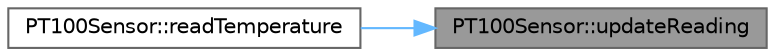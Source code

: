 digraph "PT100Sensor::updateReading"
{
 // LATEX_PDF_SIZE
  bgcolor="transparent";
  edge [fontname=Helvetica,fontsize=10,labelfontname=Helvetica,labelfontsize=10];
  node [fontname=Helvetica,fontsize=10,shape=box,height=0.2,width=0.4];
  rankdir="RL";
  Node1 [id="Node000001",label="PT100Sensor::updateReading",height=0.2,width=0.4,color="gray40", fillcolor="grey60", style="filled", fontcolor="black",tooltip="Update temperature reading from the sensor."];
  Node1 -> Node2 [id="edge1_Node000001_Node000002",dir="back",color="steelblue1",style="solid",tooltip=" "];
  Node2 [id="Node000002",label="PT100Sensor::readTemperature",height=0.2,width=0.4,color="grey40", fillcolor="white", style="filled",URL="$class_p_t100_sensor.html#a71b7a6ba9f582986da3e062fdc9b5667",tooltip="Read the current temperature value from the sensor."];
}
